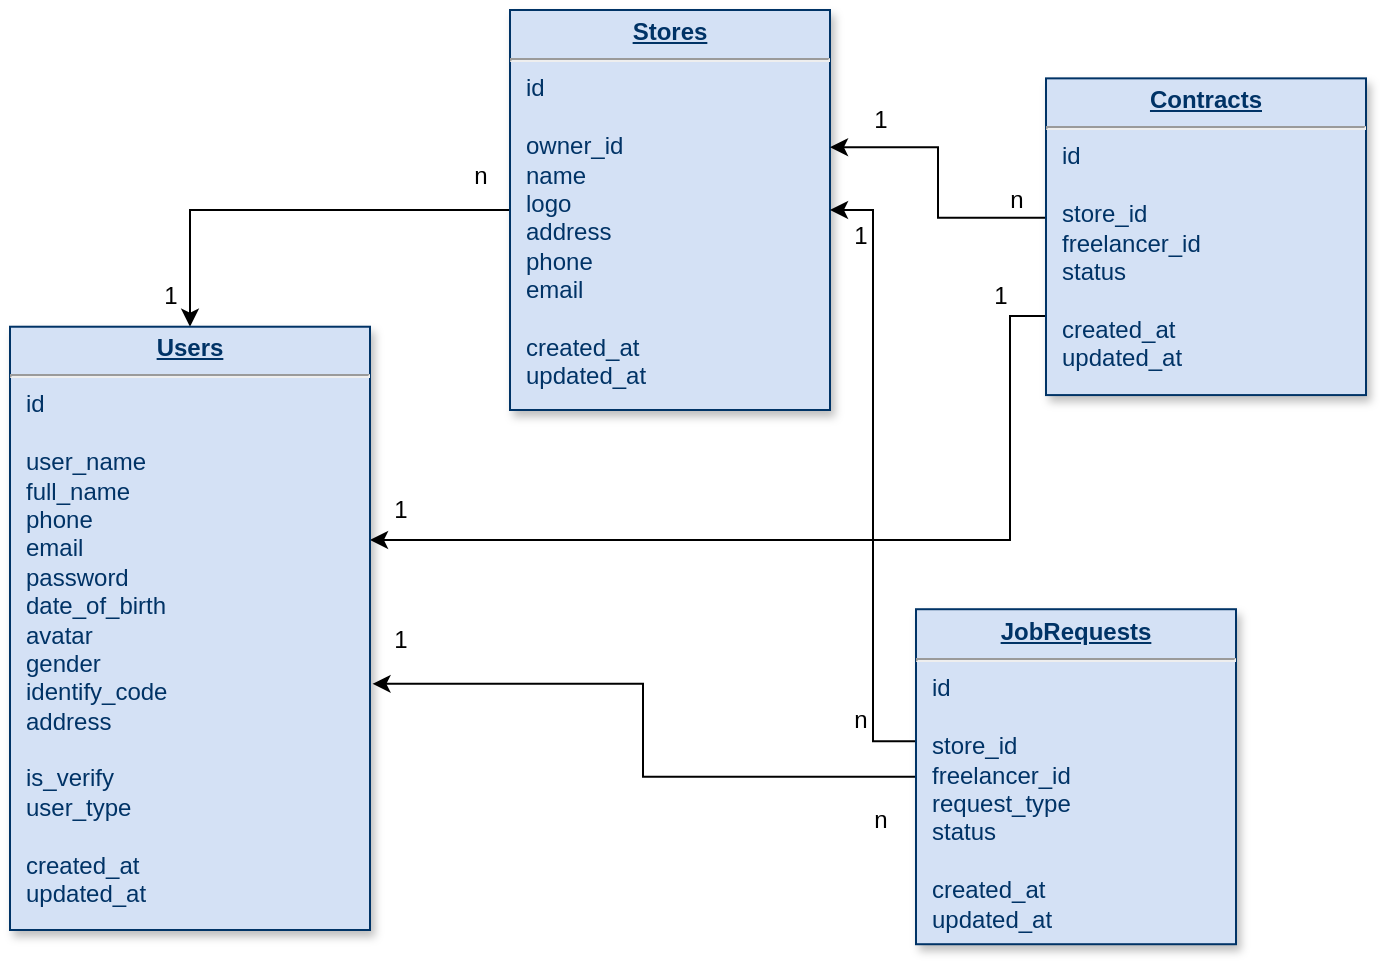 <mxfile version="21.5.0" type="device">
  <diagram name="Page-1" id="efa7a0a1-bf9b-a30e-e6df-94a7791c09e9">
    <mxGraphModel dx="1246" dy="566" grid="1" gridSize="10" guides="1" tooltips="1" connect="1" arrows="1" fold="1" page="1" pageScale="1" pageWidth="826" pageHeight="1169" background="none" math="0" shadow="0">
      <root>
        <mxCell id="0" />
        <mxCell id="1" parent="0" />
        <mxCell id="6NUnCrA3WdbM7ifKWFvs-55" style="edgeStyle=orthogonalEdgeStyle;rounded=0;orthogonalLoop=1;jettySize=auto;html=1;entryX=0.5;entryY=0;entryDx=0;entryDy=0;" parent="1" source="6NUnCrA3WdbM7ifKWFvs-38" target="6NUnCrA3WdbM7ifKWFvs-54" edge="1">
          <mxGeometry relative="1" as="geometry" />
        </mxCell>
        <mxCell id="6NUnCrA3WdbM7ifKWFvs-38" value="&lt;p style=&quot;margin: 0px; margin-top: 4px; text-align: center; text-decoration: underline;&quot;&gt;&lt;b&gt;Stores&lt;/b&gt;&lt;/p&gt;&lt;hr&gt;&lt;p style=&quot;margin: 0px; margin-left: 8px;&quot;&gt;id&lt;/p&gt;&lt;p style=&quot;margin: 0px; margin-left: 8px;&quot;&gt;&lt;br&gt;&lt;/p&gt;&lt;p style=&quot;margin: 0px; margin-left: 8px;&quot;&gt;owner_id&lt;/p&gt;&lt;p style=&quot;margin: 0px; margin-left: 8px;&quot;&gt;name&lt;/p&gt;&lt;p style=&quot;margin: 0px; margin-left: 8px;&quot;&gt;logo&lt;/p&gt;&lt;p style=&quot;margin: 0px; margin-left: 8px;&quot;&gt;address&lt;/p&gt;&lt;p style=&quot;margin: 0px; margin-left: 8px;&quot;&gt;phone&lt;/p&gt;&lt;p style=&quot;margin: 0px; margin-left: 8px;&quot;&gt;email&lt;/p&gt;&lt;p style=&quot;margin: 0px; margin-left: 8px;&quot;&gt;&lt;br&gt;&lt;/p&gt;&lt;p style=&quot;border-color: var(--border-color); margin: 0px 0px 0px 8px;&quot;&gt;created_at&lt;/p&gt;&lt;p style=&quot;border-color: var(--border-color); margin: 0px 0px 0px 8px;&quot;&gt;updated_at&lt;/p&gt;&lt;p style=&quot;margin: 0px; margin-left: 8px;&quot;&gt;&lt;br&gt;&lt;/p&gt;" style="verticalAlign=top;align=left;overflow=fill;fontSize=12;fontFamily=Helvetica;html=1;strokeColor=#003366;shadow=1;fillColor=#D4E1F5;fontColor=#003366" parent="1" vertex="1">
          <mxGeometry x="330" y="440" width="160" height="200" as="geometry" />
        </mxCell>
        <mxCell id="6NUnCrA3WdbM7ifKWFvs-39" value="" style="edgeStyle=orthogonalEdgeStyle;rounded=0;orthogonalLoop=1;jettySize=auto;html=1;entryX=1.007;entryY=0.592;entryDx=0;entryDy=0;entryPerimeter=0;" parent="1" source="6NUnCrA3WdbM7ifKWFvs-41" target="6NUnCrA3WdbM7ifKWFvs-54" edge="1">
          <mxGeometry relative="1" as="geometry" />
        </mxCell>
        <mxCell id="6NUnCrA3WdbM7ifKWFvs-40" style="edgeStyle=orthogonalEdgeStyle;rounded=0;orthogonalLoop=1;jettySize=auto;html=1;entryX=1;entryY=0.5;entryDx=0;entryDy=0;exitX=0.004;exitY=0.394;exitDx=0;exitDy=0;exitPerimeter=0;" parent="1" source="6NUnCrA3WdbM7ifKWFvs-41" target="6NUnCrA3WdbM7ifKWFvs-38" edge="1">
          <mxGeometry relative="1" as="geometry" />
        </mxCell>
        <mxCell id="6NUnCrA3WdbM7ifKWFvs-41" value="&lt;p style=&quot;margin: 0px; margin-top: 4px; text-align: center; text-decoration: underline;&quot;&gt;&lt;b&gt;JobRequests&lt;/b&gt;&lt;/p&gt;&lt;hr&gt;&lt;p style=&quot;margin: 0px; margin-left: 8px;&quot;&gt;&lt;span style=&quot;background-color: initial;&quot;&gt;id&lt;/span&gt;&lt;/p&gt;&lt;p style=&quot;margin: 0px; margin-left: 8px;&quot;&gt;&lt;br&gt;&lt;/p&gt;&lt;p style=&quot;margin: 0px; margin-left: 8px;&quot;&gt;store_id&lt;/p&gt;&lt;p style=&quot;margin: 0px; margin-left: 8px;&quot;&gt;freelancer_id&lt;/p&gt;&lt;p style=&quot;margin: 0px; margin-left: 8px;&quot;&gt;request_type&lt;/p&gt;&lt;p style=&quot;margin: 0px; margin-left: 8px;&quot;&gt;status&lt;/p&gt;&lt;p style=&quot;margin: 0px; margin-left: 8px;&quot;&gt;&lt;br&gt;&lt;/p&gt;&lt;p style=&quot;border-color: var(--border-color); margin: 0px 0px 0px 8px;&quot;&gt;created_at&lt;/p&gt;&lt;p style=&quot;border-color: var(--border-color); margin: 0px 0px 0px 8px;&quot;&gt;updated_at&lt;/p&gt;" style="verticalAlign=top;align=left;overflow=fill;fontSize=12;fontFamily=Helvetica;html=1;strokeColor=#003366;shadow=1;fillColor=#D4E1F5;fontColor=#003366" parent="1" vertex="1">
          <mxGeometry x="533" y="739.61" width="160" height="167.5" as="geometry" />
        </mxCell>
        <mxCell id="6NUnCrA3WdbM7ifKWFvs-42" style="edgeStyle=orthogonalEdgeStyle;rounded=0;orthogonalLoop=1;jettySize=auto;html=1;entryX=1;entryY=0.343;entryDx=0;entryDy=0;entryPerimeter=0;exitX=0;exitY=0.44;exitDx=0;exitDy=0;exitPerimeter=0;" parent="1" source="6NUnCrA3WdbM7ifKWFvs-44" target="6NUnCrA3WdbM7ifKWFvs-38" edge="1">
          <mxGeometry relative="1" as="geometry" />
        </mxCell>
        <mxCell id="6NUnCrA3WdbM7ifKWFvs-43" style="edgeStyle=orthogonalEdgeStyle;rounded=0;orthogonalLoop=1;jettySize=auto;html=1;exitX=0;exitY=0.75;exitDx=0;exitDy=0;" parent="1" source="6NUnCrA3WdbM7ifKWFvs-44" target="6NUnCrA3WdbM7ifKWFvs-54" edge="1">
          <mxGeometry relative="1" as="geometry">
            <Array as="points">
              <mxPoint x="580" y="593" />
              <mxPoint x="580" y="705" />
            </Array>
          </mxGeometry>
        </mxCell>
        <mxCell id="6NUnCrA3WdbM7ifKWFvs-44" value="&lt;p style=&quot;margin: 0px; margin-top: 4px; text-align: center; text-decoration: underline;&quot;&gt;&lt;b&gt;Contracts&lt;/b&gt;&lt;/p&gt;&lt;hr&gt;&lt;p style=&quot;margin: 0px; margin-left: 8px;&quot;&gt;&lt;span style=&quot;background-color: initial;&quot;&gt;id&lt;/span&gt;&lt;/p&gt;&lt;p style=&quot;margin: 0px; margin-left: 8px;&quot;&gt;&lt;span style=&quot;background-color: initial;&quot;&gt;&lt;br&gt;&lt;/span&gt;&lt;/p&gt;&lt;p style=&quot;margin: 0px; margin-left: 8px;&quot;&gt;store_id&lt;/p&gt;&lt;p style=&quot;margin: 0px; margin-left: 8px;&quot;&gt;freelancer_id&lt;/p&gt;&lt;p style=&quot;margin: 0px; margin-left: 8px;&quot;&gt;status&lt;/p&gt;&lt;p style=&quot;margin: 0px; margin-left: 8px;&quot;&gt;&lt;br&gt;&lt;/p&gt;&lt;p style=&quot;margin: 0px; margin-left: 8px;&quot;&gt;created_at&lt;/p&gt;&lt;p style=&quot;margin: 0px; margin-left: 8px;&quot;&gt;updated_at&lt;/p&gt;" style="verticalAlign=top;align=left;overflow=fill;fontSize=12;fontFamily=Helvetica;html=1;strokeColor=#003366;shadow=1;fillColor=#D4E1F5;fontColor=#003366" parent="1" vertex="1">
          <mxGeometry x="598" y="474.18" width="160" height="158.36" as="geometry" />
        </mxCell>
        <mxCell id="6NUnCrA3WdbM7ifKWFvs-46" value="1" style="text;html=1;align=center;verticalAlign=middle;resizable=0;points=[];autosize=1;strokeColor=none;fillColor=none;" parent="1" vertex="1">
          <mxGeometry x="560" y="568.36" width="30" height="30" as="geometry" />
        </mxCell>
        <mxCell id="6NUnCrA3WdbM7ifKWFvs-47" value="1" style="text;html=1;align=center;verticalAlign=middle;resizable=0;points=[];autosize=1;strokeColor=none;fillColor=none;" parent="1" vertex="1">
          <mxGeometry x="260" y="675.0" width="30" height="30" as="geometry" />
        </mxCell>
        <mxCell id="6NUnCrA3WdbM7ifKWFvs-48" value="1" style="text;html=1;align=center;verticalAlign=middle;resizable=0;points=[];autosize=1;strokeColor=none;fillColor=none;" parent="1" vertex="1">
          <mxGeometry x="500" y="480" width="30" height="30" as="geometry" />
        </mxCell>
        <mxCell id="6NUnCrA3WdbM7ifKWFvs-49" value="n" style="text;html=1;align=center;verticalAlign=middle;resizable=0;points=[];autosize=1;strokeColor=none;fillColor=none;" parent="1" vertex="1">
          <mxGeometry x="568" y="520" width="30" height="30" as="geometry" />
        </mxCell>
        <mxCell id="6NUnCrA3WdbM7ifKWFvs-50" value="n" style="text;html=1;align=center;verticalAlign=middle;resizable=0;points=[];autosize=1;strokeColor=none;fillColor=none;" parent="1" vertex="1">
          <mxGeometry x="500" y="830.0" width="30" height="30" as="geometry" />
        </mxCell>
        <mxCell id="6NUnCrA3WdbM7ifKWFvs-51" value="1" style="text;html=1;align=center;verticalAlign=middle;resizable=0;points=[];autosize=1;strokeColor=none;fillColor=none;" parent="1" vertex="1">
          <mxGeometry x="260" y="740.0" width="30" height="30" as="geometry" />
        </mxCell>
        <mxCell id="6NUnCrA3WdbM7ifKWFvs-52" value="1" style="text;html=1;align=center;verticalAlign=middle;resizable=0;points=[];autosize=1;strokeColor=none;fillColor=none;" parent="1" vertex="1">
          <mxGeometry x="490" y="538.36" width="30" height="30" as="geometry" />
        </mxCell>
        <mxCell id="6NUnCrA3WdbM7ifKWFvs-53" value="n" style="text;html=1;align=center;verticalAlign=middle;resizable=0;points=[];autosize=1;strokeColor=none;fillColor=none;" parent="1" vertex="1">
          <mxGeometry x="490" y="780.0" width="30" height="30" as="geometry" />
        </mxCell>
        <mxCell id="6NUnCrA3WdbM7ifKWFvs-54" value="&lt;p style=&quot;margin: 0px; margin-top: 4px; text-align: center; text-decoration: underline;&quot;&gt;&lt;b&gt;Users&lt;/b&gt;&lt;/p&gt;&lt;hr&gt;&lt;p style=&quot;margin: 0px; margin-left: 8px;&quot;&gt;&lt;span style=&quot;background-color: initial;&quot;&gt;id&lt;/span&gt;&lt;br&gt;&lt;/p&gt;&lt;p style=&quot;margin: 0px; margin-left: 8px;&quot;&gt;&lt;span style=&quot;background-color: initial;&quot;&gt;&lt;br&gt;&lt;/span&gt;&lt;/p&gt;&lt;p style=&quot;margin: 0px; margin-left: 8px;&quot;&gt;user_name&lt;/p&gt;&lt;p style=&quot;margin: 0px; margin-left: 8px;&quot;&gt;full_name&lt;/p&gt;&lt;p style=&quot;margin: 0px; margin-left: 8px;&quot;&gt;phone&lt;/p&gt;&lt;p style=&quot;margin: 0px; margin-left: 8px;&quot;&gt;email&lt;/p&gt;&lt;p style=&quot;margin: 0px; margin-left: 8px;&quot;&gt;password&lt;/p&gt;&lt;p style=&quot;margin: 0px; margin-left: 8px;&quot;&gt;date_of_birth&lt;/p&gt;&lt;p style=&quot;margin: 0px; margin-left: 8px;&quot;&gt;avatar&lt;/p&gt;&lt;p style=&quot;margin: 0px; margin-left: 8px;&quot;&gt;gender&lt;/p&gt;&lt;p style=&quot;margin: 0px; margin-left: 8px;&quot;&gt;identify_code&lt;/p&gt;&lt;p style=&quot;border-color: var(--border-color); margin: 0px 0px 0px 8px;&quot;&gt;address&lt;/p&gt;&lt;p style=&quot;margin: 0px; margin-left: 8px;&quot;&gt;&lt;span style=&quot;background-color: initial;&quot;&gt;&lt;br&gt;&lt;/span&gt;&lt;/p&gt;&lt;p style=&quot;margin: 0px; margin-left: 8px;&quot;&gt;&lt;span style=&quot;background-color: initial;&quot;&gt;is_verify&lt;/span&gt;&lt;br&gt;&lt;/p&gt;&lt;p style=&quot;margin: 0px; margin-left: 8px;&quot;&gt;user_type&lt;/p&gt;&lt;p style=&quot;margin: 0px; margin-left: 8px;&quot;&gt;&lt;br&gt;&lt;/p&gt;&lt;p style=&quot;border-color: var(--border-color); margin: 0px 0px 0px 8px;&quot;&gt;created_at&lt;/p&gt;&lt;p style=&quot;border-color: var(--border-color); margin: 0px 0px 0px 8px;&quot;&gt;updated_at&lt;/p&gt;" style="verticalAlign=top;align=left;overflow=fill;fontSize=12;fontFamily=Helvetica;html=1;strokeColor=#003366;shadow=1;fillColor=#D4E1F5;fontColor=#003366" parent="1" vertex="1">
          <mxGeometry x="80" y="598.36" width="180" height="301.64" as="geometry" />
        </mxCell>
        <mxCell id="6NUnCrA3WdbM7ifKWFvs-56" value="1" style="text;html=1;align=center;verticalAlign=middle;resizable=0;points=[];autosize=1;strokeColor=none;fillColor=none;" parent="1" vertex="1">
          <mxGeometry x="145" y="568.36" width="30" height="30" as="geometry" />
        </mxCell>
        <mxCell id="6NUnCrA3WdbM7ifKWFvs-57" value="n" style="text;html=1;align=center;verticalAlign=middle;resizable=0;points=[];autosize=1;strokeColor=none;fillColor=none;" parent="1" vertex="1">
          <mxGeometry x="300" y="508.36" width="30" height="30" as="geometry" />
        </mxCell>
      </root>
    </mxGraphModel>
  </diagram>
</mxfile>
